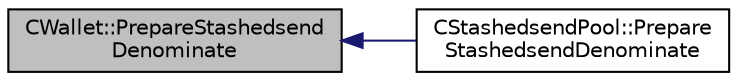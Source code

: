 digraph "CWallet::PrepareStashedsendDenominate"
{
  edge [fontname="Helvetica",fontsize="10",labelfontname="Helvetica",labelfontsize="10"];
  node [fontname="Helvetica",fontsize="10",shape=record];
  rankdir="LR";
  Node1261 [label="CWallet::PrepareStashedsend\lDenominate",height=0.2,width=0.4,color="black", fillcolor="grey75", style="filled", fontcolor="black"];
  Node1261 -> Node1262 [dir="back",color="midnightblue",fontsize="10",style="solid",fontname="Helvetica"];
  Node1262 [label="CStashedsendPool::Prepare\lStashedsendDenominate",height=0.2,width=0.4,color="black", fillcolor="white", style="filled",URL="$dd/d8a/class_c_stashedsend_pool.html#a125ef6c48d0e9f662b5f225266afa2bc"];
}
